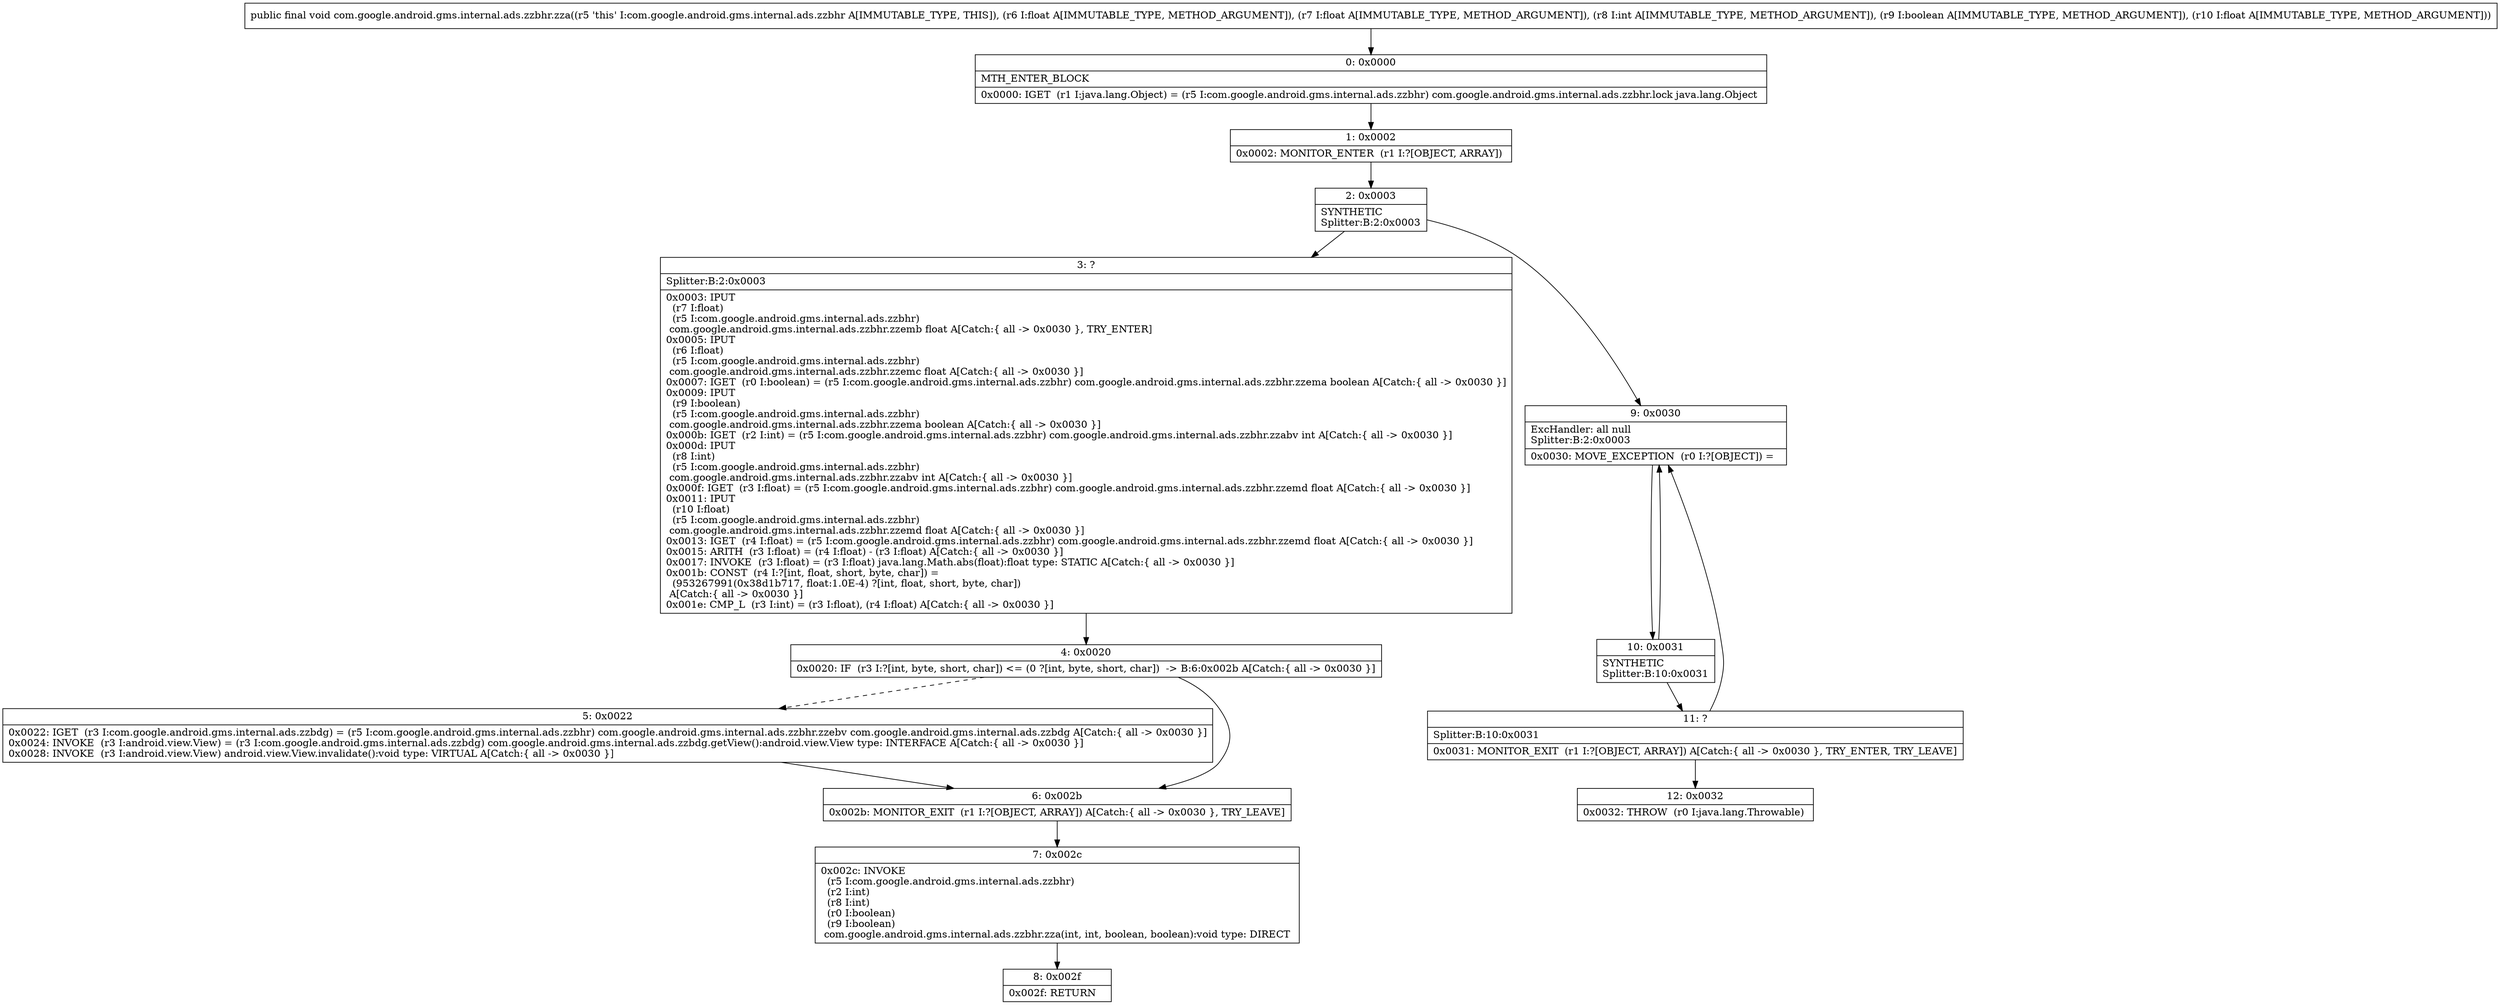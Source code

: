 digraph "CFG forcom.google.android.gms.internal.ads.zzbhr.zza(FFIZF)V" {
Node_0 [shape=record,label="{0\:\ 0x0000|MTH_ENTER_BLOCK\l|0x0000: IGET  (r1 I:java.lang.Object) = (r5 I:com.google.android.gms.internal.ads.zzbhr) com.google.android.gms.internal.ads.zzbhr.lock java.lang.Object \l}"];
Node_1 [shape=record,label="{1\:\ 0x0002|0x0002: MONITOR_ENTER  (r1 I:?[OBJECT, ARRAY]) \l}"];
Node_2 [shape=record,label="{2\:\ 0x0003|SYNTHETIC\lSplitter:B:2:0x0003\l}"];
Node_3 [shape=record,label="{3\:\ ?|Splitter:B:2:0x0003\l|0x0003: IPUT  \l  (r7 I:float)\l  (r5 I:com.google.android.gms.internal.ads.zzbhr)\l com.google.android.gms.internal.ads.zzbhr.zzemb float A[Catch:\{ all \-\> 0x0030 \}, TRY_ENTER]\l0x0005: IPUT  \l  (r6 I:float)\l  (r5 I:com.google.android.gms.internal.ads.zzbhr)\l com.google.android.gms.internal.ads.zzbhr.zzemc float A[Catch:\{ all \-\> 0x0030 \}]\l0x0007: IGET  (r0 I:boolean) = (r5 I:com.google.android.gms.internal.ads.zzbhr) com.google.android.gms.internal.ads.zzbhr.zzema boolean A[Catch:\{ all \-\> 0x0030 \}]\l0x0009: IPUT  \l  (r9 I:boolean)\l  (r5 I:com.google.android.gms.internal.ads.zzbhr)\l com.google.android.gms.internal.ads.zzbhr.zzema boolean A[Catch:\{ all \-\> 0x0030 \}]\l0x000b: IGET  (r2 I:int) = (r5 I:com.google.android.gms.internal.ads.zzbhr) com.google.android.gms.internal.ads.zzbhr.zzabv int A[Catch:\{ all \-\> 0x0030 \}]\l0x000d: IPUT  \l  (r8 I:int)\l  (r5 I:com.google.android.gms.internal.ads.zzbhr)\l com.google.android.gms.internal.ads.zzbhr.zzabv int A[Catch:\{ all \-\> 0x0030 \}]\l0x000f: IGET  (r3 I:float) = (r5 I:com.google.android.gms.internal.ads.zzbhr) com.google.android.gms.internal.ads.zzbhr.zzemd float A[Catch:\{ all \-\> 0x0030 \}]\l0x0011: IPUT  \l  (r10 I:float)\l  (r5 I:com.google.android.gms.internal.ads.zzbhr)\l com.google.android.gms.internal.ads.zzbhr.zzemd float A[Catch:\{ all \-\> 0x0030 \}]\l0x0013: IGET  (r4 I:float) = (r5 I:com.google.android.gms.internal.ads.zzbhr) com.google.android.gms.internal.ads.zzbhr.zzemd float A[Catch:\{ all \-\> 0x0030 \}]\l0x0015: ARITH  (r3 I:float) = (r4 I:float) \- (r3 I:float) A[Catch:\{ all \-\> 0x0030 \}]\l0x0017: INVOKE  (r3 I:float) = (r3 I:float) java.lang.Math.abs(float):float type: STATIC A[Catch:\{ all \-\> 0x0030 \}]\l0x001b: CONST  (r4 I:?[int, float, short, byte, char]) = \l  (953267991(0x38d1b717, float:1.0E\-4) ?[int, float, short, byte, char])\l A[Catch:\{ all \-\> 0x0030 \}]\l0x001e: CMP_L  (r3 I:int) = (r3 I:float), (r4 I:float) A[Catch:\{ all \-\> 0x0030 \}]\l}"];
Node_4 [shape=record,label="{4\:\ 0x0020|0x0020: IF  (r3 I:?[int, byte, short, char]) \<= (0 ?[int, byte, short, char])  \-\> B:6:0x002b A[Catch:\{ all \-\> 0x0030 \}]\l}"];
Node_5 [shape=record,label="{5\:\ 0x0022|0x0022: IGET  (r3 I:com.google.android.gms.internal.ads.zzbdg) = (r5 I:com.google.android.gms.internal.ads.zzbhr) com.google.android.gms.internal.ads.zzbhr.zzebv com.google.android.gms.internal.ads.zzbdg A[Catch:\{ all \-\> 0x0030 \}]\l0x0024: INVOKE  (r3 I:android.view.View) = (r3 I:com.google.android.gms.internal.ads.zzbdg) com.google.android.gms.internal.ads.zzbdg.getView():android.view.View type: INTERFACE A[Catch:\{ all \-\> 0x0030 \}]\l0x0028: INVOKE  (r3 I:android.view.View) android.view.View.invalidate():void type: VIRTUAL A[Catch:\{ all \-\> 0x0030 \}]\l}"];
Node_6 [shape=record,label="{6\:\ 0x002b|0x002b: MONITOR_EXIT  (r1 I:?[OBJECT, ARRAY]) A[Catch:\{ all \-\> 0x0030 \}, TRY_LEAVE]\l}"];
Node_7 [shape=record,label="{7\:\ 0x002c|0x002c: INVOKE  \l  (r5 I:com.google.android.gms.internal.ads.zzbhr)\l  (r2 I:int)\l  (r8 I:int)\l  (r0 I:boolean)\l  (r9 I:boolean)\l com.google.android.gms.internal.ads.zzbhr.zza(int, int, boolean, boolean):void type: DIRECT \l}"];
Node_8 [shape=record,label="{8\:\ 0x002f|0x002f: RETURN   \l}"];
Node_9 [shape=record,label="{9\:\ 0x0030|ExcHandler: all null\lSplitter:B:2:0x0003\l|0x0030: MOVE_EXCEPTION  (r0 I:?[OBJECT]) =  \l}"];
Node_10 [shape=record,label="{10\:\ 0x0031|SYNTHETIC\lSplitter:B:10:0x0031\l}"];
Node_11 [shape=record,label="{11\:\ ?|Splitter:B:10:0x0031\l|0x0031: MONITOR_EXIT  (r1 I:?[OBJECT, ARRAY]) A[Catch:\{ all \-\> 0x0030 \}, TRY_ENTER, TRY_LEAVE]\l}"];
Node_12 [shape=record,label="{12\:\ 0x0032|0x0032: THROW  (r0 I:java.lang.Throwable) \l}"];
MethodNode[shape=record,label="{public final void com.google.android.gms.internal.ads.zzbhr.zza((r5 'this' I:com.google.android.gms.internal.ads.zzbhr A[IMMUTABLE_TYPE, THIS]), (r6 I:float A[IMMUTABLE_TYPE, METHOD_ARGUMENT]), (r7 I:float A[IMMUTABLE_TYPE, METHOD_ARGUMENT]), (r8 I:int A[IMMUTABLE_TYPE, METHOD_ARGUMENT]), (r9 I:boolean A[IMMUTABLE_TYPE, METHOD_ARGUMENT]), (r10 I:float A[IMMUTABLE_TYPE, METHOD_ARGUMENT])) }"];
MethodNode -> Node_0;
Node_0 -> Node_1;
Node_1 -> Node_2;
Node_2 -> Node_3;
Node_2 -> Node_9;
Node_3 -> Node_4;
Node_4 -> Node_5[style=dashed];
Node_4 -> Node_6;
Node_5 -> Node_6;
Node_6 -> Node_7;
Node_7 -> Node_8;
Node_9 -> Node_10;
Node_10 -> Node_11;
Node_10 -> Node_9;
Node_11 -> Node_12;
Node_11 -> Node_9;
}

